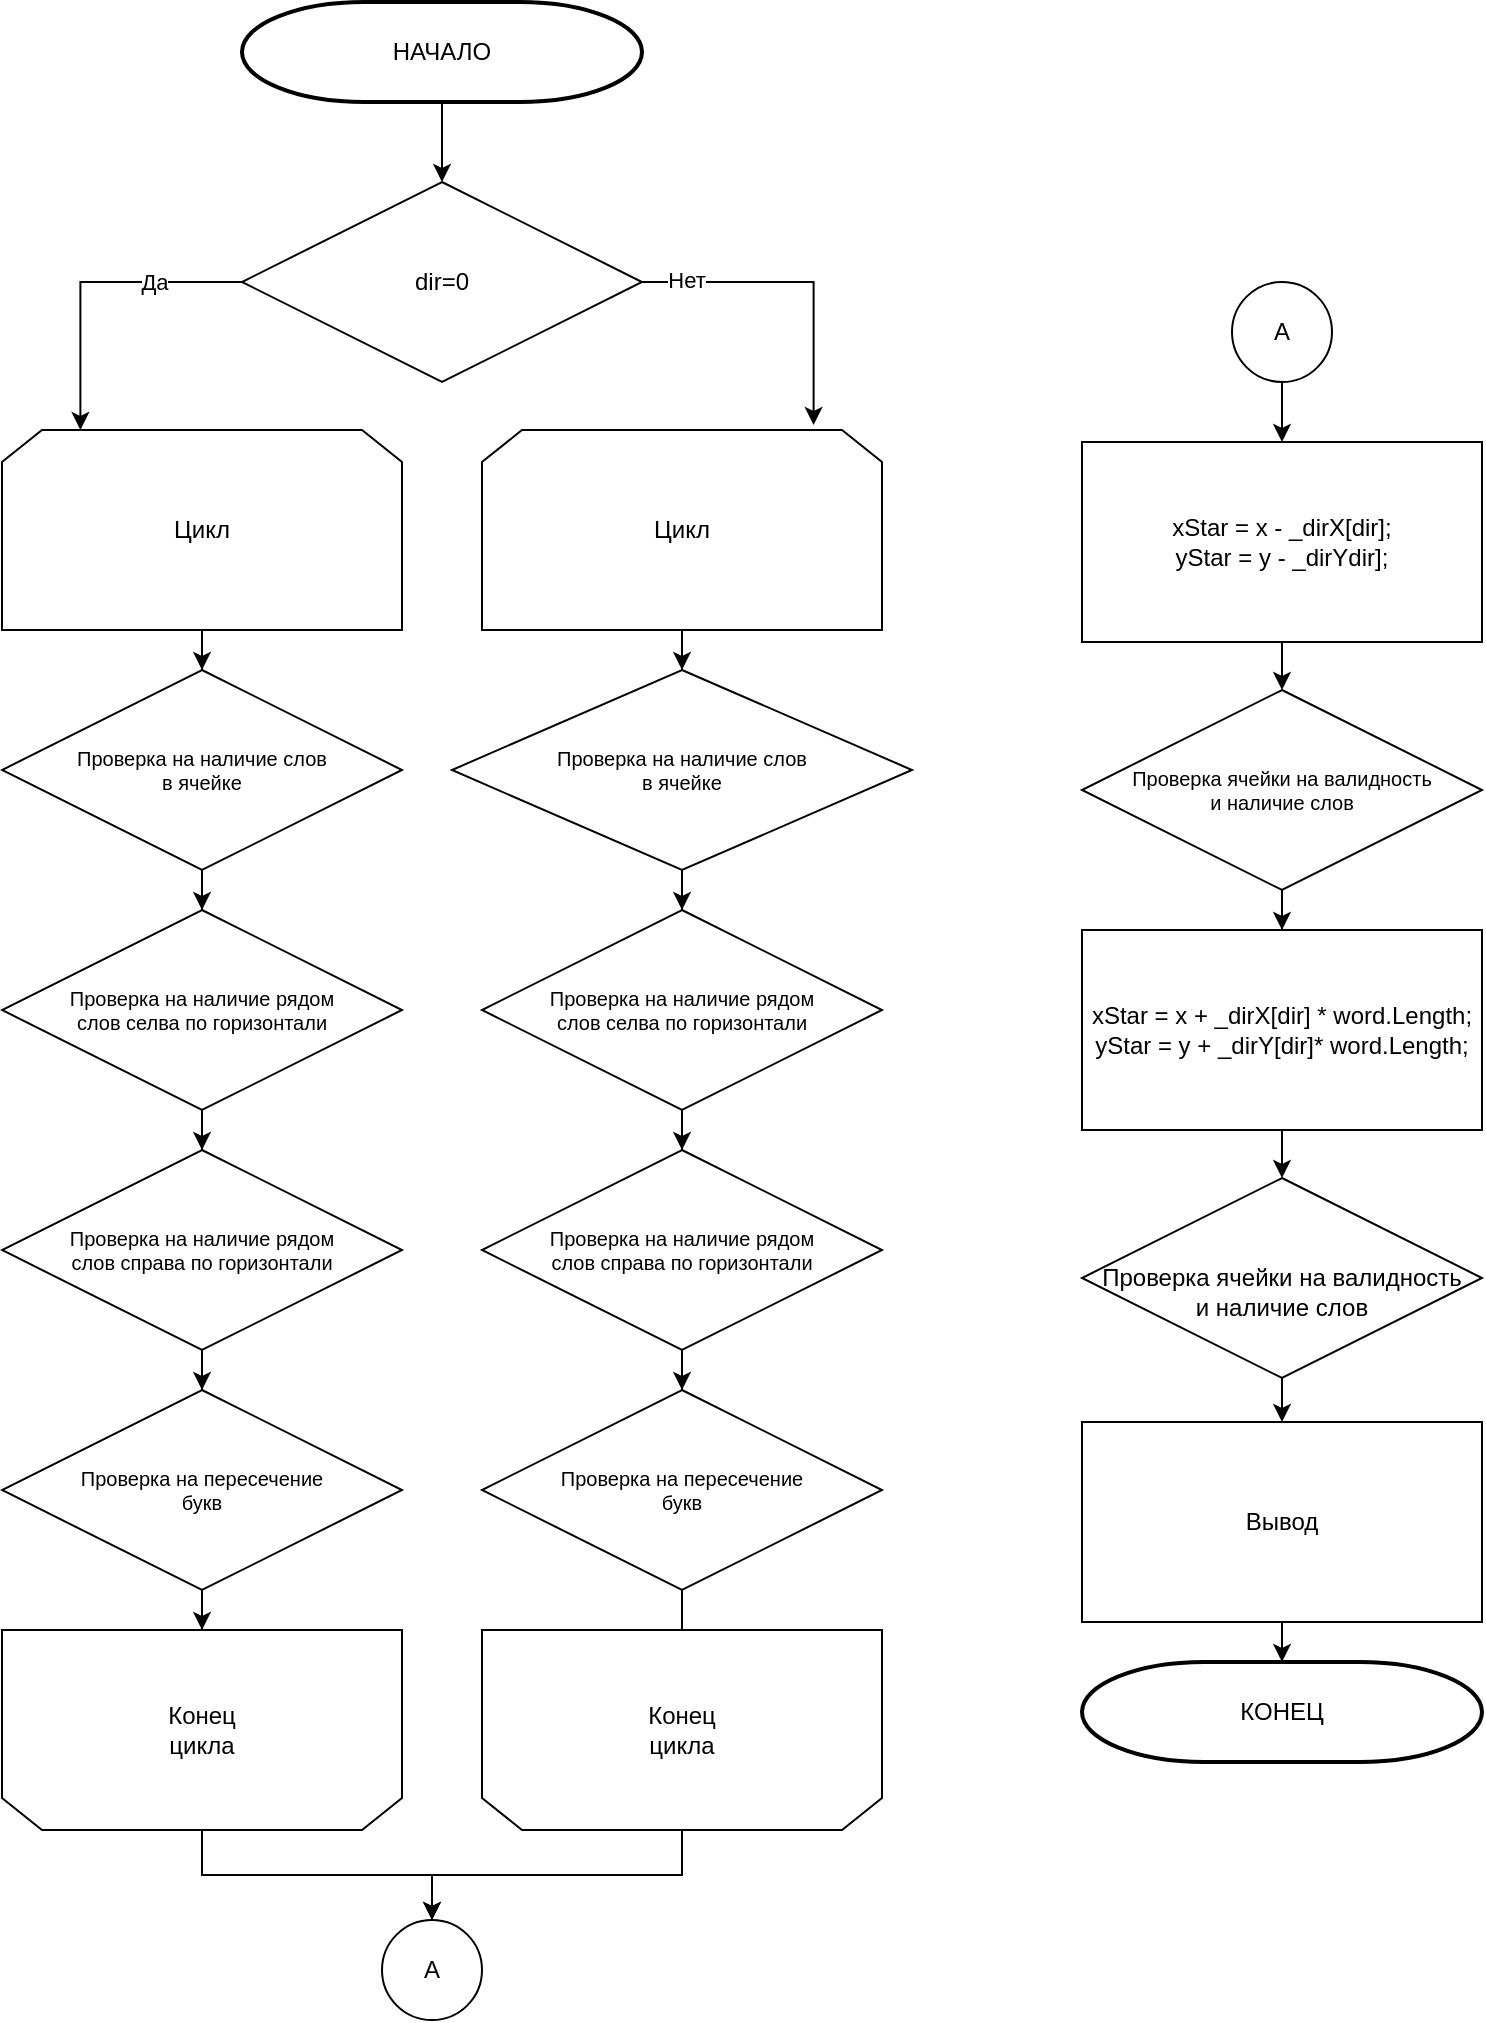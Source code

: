 <mxfile version="15.9.6" type="github">
  <diagram id="C5RBs43oDa-KdzZeNtuy" name="Page-1">
    <mxGraphModel dx="1422" dy="744" grid="1" gridSize="10" guides="1" tooltips="1" connect="1" arrows="1" fold="1" page="1" pageScale="1" pageWidth="827" pageHeight="1169" math="0" shadow="0">
      <root>
        <mxCell id="WIyWlLk6GJQsqaUBKTNV-0" />
        <mxCell id="WIyWlLk6GJQsqaUBKTNV-1" parent="WIyWlLk6GJQsqaUBKTNV-0" />
        <mxCell id="KjuugzSMr7blK7oFbPG1-16" value="" style="edgeStyle=orthogonalEdgeStyle;rounded=0;orthogonalLoop=1;jettySize=auto;html=1;" parent="WIyWlLk6GJQsqaUBKTNV-1" source="KjuugzSMr7blK7oFbPG1-12" target="KjuugzSMr7blK7oFbPG1-14" edge="1">
          <mxGeometry relative="1" as="geometry" />
        </mxCell>
        <mxCell id="KjuugzSMr7blK7oFbPG1-12" value="НАЧАЛО" style="strokeWidth=2;html=1;shape=mxgraph.flowchart.terminator;whiteSpace=wrap;" parent="WIyWlLk6GJQsqaUBKTNV-1" vertex="1">
          <mxGeometry x="280" y="210" width="200" height="50" as="geometry" />
        </mxCell>
        <mxCell id="KjuugzSMr7blK7oFbPG1-18" style="edgeStyle=orthogonalEdgeStyle;rounded=0;orthogonalLoop=1;jettySize=auto;html=1;entryX=0.196;entryY=0;entryDx=0;entryDy=0;entryPerimeter=0;" parent="WIyWlLk6GJQsqaUBKTNV-1" source="KjuugzSMr7blK7oFbPG1-14" target="KjuugzSMr7blK7oFbPG1-15" edge="1">
          <mxGeometry relative="1" as="geometry">
            <Array as="points">
              <mxPoint x="199" y="350" />
            </Array>
          </mxGeometry>
        </mxCell>
        <mxCell id="KjuugzSMr7blK7oFbPG1-19" value="&lt;div&gt;Да&lt;/div&gt;" style="edgeLabel;html=1;align=center;verticalAlign=middle;resizable=0;points=[];" parent="KjuugzSMr7blK7oFbPG1-18" vertex="1" connectable="0">
          <mxGeometry x="-0.424" relative="1" as="geometry">
            <mxPoint as="offset" />
          </mxGeometry>
        </mxCell>
        <mxCell id="KjuugzSMr7blK7oFbPG1-49" style="edgeStyle=orthogonalEdgeStyle;rounded=0;orthogonalLoop=1;jettySize=auto;html=1;entryX=0.829;entryY=-0.025;entryDx=0;entryDy=0;entryPerimeter=0;" parent="WIyWlLk6GJQsqaUBKTNV-1" source="KjuugzSMr7blK7oFbPG1-14" target="KjuugzSMr7blK7oFbPG1-36" edge="1">
          <mxGeometry relative="1" as="geometry">
            <Array as="points">
              <mxPoint x="566" y="350" />
            </Array>
          </mxGeometry>
        </mxCell>
        <mxCell id="KjuugzSMr7blK7oFbPG1-50" value="Нет" style="edgeLabel;html=1;align=center;verticalAlign=middle;resizable=0;points=[];" parent="KjuugzSMr7blK7oFbPG1-49" vertex="1" connectable="0">
          <mxGeometry x="-0.717" y="1" relative="1" as="geometry">
            <mxPoint x="-1" as="offset" />
          </mxGeometry>
        </mxCell>
        <mxCell id="KjuugzSMr7blK7oFbPG1-14" value="dir=0" style="rhombus;whiteSpace=wrap;html=1;" parent="WIyWlLk6GJQsqaUBKTNV-1" vertex="1">
          <mxGeometry x="280" y="300" width="200" height="100" as="geometry" />
        </mxCell>
        <mxCell id="KjuugzSMr7blK7oFbPG1-21" value="" style="edgeStyle=orthogonalEdgeStyle;rounded=0;orthogonalLoop=1;jettySize=auto;html=1;" parent="WIyWlLk6GJQsqaUBKTNV-1" source="KjuugzSMr7blK7oFbPG1-15" target="KjuugzSMr7blK7oFbPG1-20" edge="1">
          <mxGeometry relative="1" as="geometry" />
        </mxCell>
        <mxCell id="KjuugzSMr7blK7oFbPG1-15" value="Цикл" style="shape=loopLimit;whiteSpace=wrap;html=1;" parent="WIyWlLk6GJQsqaUBKTNV-1" vertex="1">
          <mxGeometry x="160" y="424" width="200" height="100" as="geometry" />
        </mxCell>
        <mxCell id="KjuugzSMr7blK7oFbPG1-26" value="" style="edgeStyle=orthogonalEdgeStyle;rounded=0;orthogonalLoop=1;jettySize=auto;html=1;" parent="WIyWlLk6GJQsqaUBKTNV-1" source="KjuugzSMr7blK7oFbPG1-20" target="KjuugzSMr7blK7oFbPG1-22" edge="1">
          <mxGeometry relative="1" as="geometry" />
        </mxCell>
        <mxCell id="KjuugzSMr7blK7oFbPG1-20" value="&lt;div style=&quot;font-size: 10px&quot;&gt;&lt;font style=&quot;font-size: 10px&quot;&gt;Проверка на наличие слов&lt;/font&gt;&lt;/div&gt;&lt;div style=&quot;font-size: 10px&quot;&gt;&lt;font style=&quot;font-size: 10px&quot;&gt;в ячейке&lt;br&gt;&lt;/font&gt;&lt;/div&gt;" style="rhombus;whiteSpace=wrap;html=1;" parent="WIyWlLk6GJQsqaUBKTNV-1" vertex="1">
          <mxGeometry x="160" y="544" width="200" height="100" as="geometry" />
        </mxCell>
        <mxCell id="KjuugzSMr7blK7oFbPG1-27" value="" style="edgeStyle=orthogonalEdgeStyle;rounded=0;orthogonalLoop=1;jettySize=auto;html=1;" parent="WIyWlLk6GJQsqaUBKTNV-1" source="KjuugzSMr7blK7oFbPG1-22" target="KjuugzSMr7blK7oFbPG1-23" edge="1">
          <mxGeometry relative="1" as="geometry" />
        </mxCell>
        <mxCell id="KjuugzSMr7blK7oFbPG1-22" value="&lt;div style=&quot;font-size: 10px&quot;&gt;&lt;font style=&quot;font-size: 10px&quot;&gt;Проверка на наличие рядом&lt;/font&gt;&lt;/div&gt;&lt;div style=&quot;font-size: 10px&quot;&gt;&lt;font style=&quot;font-size: 10px&quot;&gt;слов селва по горизонтали&lt;br&gt;&lt;/font&gt;&lt;/div&gt;" style="rhombus;whiteSpace=wrap;html=1;" parent="WIyWlLk6GJQsqaUBKTNV-1" vertex="1">
          <mxGeometry x="160" y="664" width="200" height="100" as="geometry" />
        </mxCell>
        <mxCell id="KjuugzSMr7blK7oFbPG1-29" value="" style="edgeStyle=orthogonalEdgeStyle;rounded=0;orthogonalLoop=1;jettySize=auto;html=1;" parent="WIyWlLk6GJQsqaUBKTNV-1" source="KjuugzSMr7blK7oFbPG1-23" target="KjuugzSMr7blK7oFbPG1-28" edge="1">
          <mxGeometry relative="1" as="geometry" />
        </mxCell>
        <mxCell id="KjuugzSMr7blK7oFbPG1-23" value="&lt;div style=&quot;font-size: 10px&quot;&gt;&lt;font style=&quot;font-size: 10px&quot;&gt;Проверка на наличие рядом&lt;/font&gt;&lt;/div&gt;&lt;div style=&quot;font-size: 10px&quot;&gt;&lt;font style=&quot;font-size: 10px&quot;&gt;слов справа по горизонтали&lt;br&gt;&lt;/font&gt;&lt;/div&gt;" style="rhombus;whiteSpace=wrap;html=1;" parent="WIyWlLk6GJQsqaUBKTNV-1" vertex="1">
          <mxGeometry x="160" y="784" width="200" height="100" as="geometry" />
        </mxCell>
        <mxCell id="KjuugzSMr7blK7oFbPG1-31" value="" style="edgeStyle=orthogonalEdgeStyle;rounded=0;orthogonalLoop=1;jettySize=auto;html=1;" parent="WIyWlLk6GJQsqaUBKTNV-1" source="KjuugzSMr7blK7oFbPG1-28" target="KjuugzSMr7blK7oFbPG1-30" edge="1">
          <mxGeometry relative="1" as="geometry" />
        </mxCell>
        <mxCell id="KjuugzSMr7blK7oFbPG1-28" value="&lt;div style=&quot;font-size: 10px&quot;&gt;&lt;font style=&quot;font-size: 10px&quot;&gt;Проверка на пересечение&lt;/font&gt;&lt;/div&gt;&lt;div style=&quot;font-size: 10px&quot;&gt;&lt;font style=&quot;font-size: 10px&quot;&gt;букв&lt;br&gt;&lt;/font&gt;&lt;/div&gt;" style="rhombus;whiteSpace=wrap;html=1;" parent="WIyWlLk6GJQsqaUBKTNV-1" vertex="1">
          <mxGeometry x="160" y="904" width="200" height="100" as="geometry" />
        </mxCell>
        <mxCell id="KjuugzSMr7blK7oFbPG1-52" style="edgeStyle=orthogonalEdgeStyle;rounded=0;orthogonalLoop=1;jettySize=auto;html=1;entryX=0.5;entryY=0;entryDx=0;entryDy=0;" parent="WIyWlLk6GJQsqaUBKTNV-1" source="KjuugzSMr7blK7oFbPG1-30" target="KjuugzSMr7blK7oFbPG1-51" edge="1">
          <mxGeometry relative="1" as="geometry" />
        </mxCell>
        <mxCell id="KjuugzSMr7blK7oFbPG1-30" value="" style="shape=loopLimit;whiteSpace=wrap;html=1;rotation=-180;" parent="WIyWlLk6GJQsqaUBKTNV-1" vertex="1">
          <mxGeometry x="160" y="1024" width="200" height="100" as="geometry" />
        </mxCell>
        <mxCell id="KjuugzSMr7blK7oFbPG1-32" value="Конец цикла" style="text;html=1;strokeColor=none;fillColor=none;align=center;verticalAlign=middle;whiteSpace=wrap;rounded=0;" parent="WIyWlLk6GJQsqaUBKTNV-1" vertex="1">
          <mxGeometry x="230" y="1059" width="60" height="30" as="geometry" />
        </mxCell>
        <mxCell id="KjuugzSMr7blK7oFbPG1-35" value="" style="edgeStyle=orthogonalEdgeStyle;rounded=0;orthogonalLoop=1;jettySize=auto;html=1;" parent="WIyWlLk6GJQsqaUBKTNV-1" source="KjuugzSMr7blK7oFbPG1-36" target="KjuugzSMr7blK7oFbPG1-38" edge="1">
          <mxGeometry relative="1" as="geometry" />
        </mxCell>
        <mxCell id="KjuugzSMr7blK7oFbPG1-36" value="Цикл" style="shape=loopLimit;whiteSpace=wrap;html=1;" parent="WIyWlLk6GJQsqaUBKTNV-1" vertex="1">
          <mxGeometry x="400" y="424" width="200" height="100" as="geometry" />
        </mxCell>
        <mxCell id="gd_nXKaenAynqCO1Dm-4-2" value="" style="edgeStyle=orthogonalEdgeStyle;rounded=0;orthogonalLoop=1;jettySize=auto;html=1;fontSize=10;" edge="1" parent="WIyWlLk6GJQsqaUBKTNV-1" source="KjuugzSMr7blK7oFbPG1-38" target="KjuugzSMr7blK7oFbPG1-40">
          <mxGeometry relative="1" as="geometry" />
        </mxCell>
        <mxCell id="KjuugzSMr7blK7oFbPG1-38" value="&lt;div style=&quot;font-size: 10px&quot;&gt;&lt;font style=&quot;font-size: 10px&quot;&gt;Проверка на наличие слов&lt;/font&gt;&lt;/div&gt;&lt;div style=&quot;font-size: 10px&quot;&gt;&lt;font style=&quot;font-size: 10px&quot;&gt;в ячейке&lt;br&gt;&lt;/font&gt;&lt;/div&gt;" style="rhombus;whiteSpace=wrap;html=1;" parent="WIyWlLk6GJQsqaUBKTNV-1" vertex="1">
          <mxGeometry x="385" y="544" width="230" height="100" as="geometry" />
        </mxCell>
        <mxCell id="gd_nXKaenAynqCO1Dm-4-3" value="" style="edgeStyle=orthogonalEdgeStyle;rounded=0;orthogonalLoop=1;jettySize=auto;html=1;fontSize=10;" edge="1" parent="WIyWlLk6GJQsqaUBKTNV-1" source="KjuugzSMr7blK7oFbPG1-40" target="KjuugzSMr7blK7oFbPG1-42">
          <mxGeometry relative="1" as="geometry" />
        </mxCell>
        <mxCell id="KjuugzSMr7blK7oFbPG1-40" value="&lt;div style=&quot;font-size: 10px&quot;&gt;&lt;font style=&quot;font-size: 10px&quot;&gt;Проверка на наличие рядом&lt;/font&gt;&lt;/div&gt;&lt;div style=&quot;font-size: 10px&quot;&gt;&lt;font style=&quot;font-size: 10px&quot;&gt;слов селва по горизонтали&lt;br&gt;&lt;/font&gt;&lt;/div&gt;" style="rhombus;whiteSpace=wrap;html=1;" parent="WIyWlLk6GJQsqaUBKTNV-1" vertex="1">
          <mxGeometry x="400" y="664" width="200" height="100" as="geometry" />
        </mxCell>
        <mxCell id="gd_nXKaenAynqCO1Dm-4-4" value="" style="edgeStyle=orthogonalEdgeStyle;rounded=0;orthogonalLoop=1;jettySize=auto;html=1;fontSize=10;" edge="1" parent="WIyWlLk6GJQsqaUBKTNV-1" source="KjuugzSMr7blK7oFbPG1-42" target="KjuugzSMr7blK7oFbPG1-44">
          <mxGeometry relative="1" as="geometry" />
        </mxCell>
        <mxCell id="KjuugzSMr7blK7oFbPG1-42" value="&lt;div style=&quot;font-size: 10px&quot;&gt;&lt;font style=&quot;font-size: 10px&quot;&gt;Проверка на наличие рядом&lt;/font&gt;&lt;/div&gt;&lt;div style=&quot;font-size: 10px&quot;&gt;&lt;font style=&quot;font-size: 10px&quot;&gt;слов справа по горизонтали&lt;br&gt;&lt;/font&gt;&lt;/div&gt;" style="rhombus;whiteSpace=wrap;html=1;" parent="WIyWlLk6GJQsqaUBKTNV-1" vertex="1">
          <mxGeometry x="400" y="784" width="200" height="100" as="geometry" />
        </mxCell>
        <mxCell id="gd_nXKaenAynqCO1Dm-4-5" value="" style="edgeStyle=orthogonalEdgeStyle;rounded=0;orthogonalLoop=1;jettySize=auto;html=1;fontSize=10;" edge="1" parent="WIyWlLk6GJQsqaUBKTNV-1" source="KjuugzSMr7blK7oFbPG1-44" target="KjuugzSMr7blK7oFbPG1-46">
          <mxGeometry relative="1" as="geometry" />
        </mxCell>
        <mxCell id="KjuugzSMr7blK7oFbPG1-44" value="&lt;div style=&quot;font-size: 10px&quot;&gt;&lt;font style=&quot;font-size: 10px&quot;&gt;Проверка на пересечение&lt;/font&gt;&lt;/div&gt;&lt;div style=&quot;font-size: 10px&quot;&gt;&lt;font style=&quot;font-size: 10px&quot;&gt;букв&lt;br&gt;&lt;/font&gt;&lt;/div&gt;" style="rhombus;whiteSpace=wrap;html=1;" parent="WIyWlLk6GJQsqaUBKTNV-1" vertex="1">
          <mxGeometry x="400" y="904" width="200" height="100" as="geometry" />
        </mxCell>
        <mxCell id="KjuugzSMr7blK7oFbPG1-53" style="edgeStyle=orthogonalEdgeStyle;rounded=0;orthogonalLoop=1;jettySize=auto;html=1;" parent="WIyWlLk6GJQsqaUBKTNV-1" source="KjuugzSMr7blK7oFbPG1-45" target="KjuugzSMr7blK7oFbPG1-51" edge="1">
          <mxGeometry relative="1" as="geometry" />
        </mxCell>
        <mxCell id="KjuugzSMr7blK7oFbPG1-45" value="" style="shape=loopLimit;whiteSpace=wrap;html=1;rotation=-180;" parent="WIyWlLk6GJQsqaUBKTNV-1" vertex="1">
          <mxGeometry x="400" y="1024" width="200" height="100" as="geometry" />
        </mxCell>
        <mxCell id="KjuugzSMr7blK7oFbPG1-46" value="Конец цикла" style="text;html=1;strokeColor=none;fillColor=none;align=center;verticalAlign=middle;whiteSpace=wrap;rounded=0;" parent="WIyWlLk6GJQsqaUBKTNV-1" vertex="1">
          <mxGeometry x="470" y="1059" width="60" height="30" as="geometry" />
        </mxCell>
        <mxCell id="KjuugzSMr7blK7oFbPG1-51" value="А" style="ellipse;whiteSpace=wrap;html=1;aspect=fixed;" parent="WIyWlLk6GJQsqaUBKTNV-1" vertex="1">
          <mxGeometry x="350" y="1169" width="50" height="50" as="geometry" />
        </mxCell>
        <mxCell id="KjuugzSMr7blK7oFbPG1-60" value="" style="edgeStyle=orthogonalEdgeStyle;rounded=0;orthogonalLoop=1;jettySize=auto;html=1;" parent="WIyWlLk6GJQsqaUBKTNV-1" source="KjuugzSMr7blK7oFbPG1-54" target="KjuugzSMr7blK7oFbPG1-55" edge="1">
          <mxGeometry relative="1" as="geometry" />
        </mxCell>
        <mxCell id="KjuugzSMr7blK7oFbPG1-54" value="А" style="ellipse;whiteSpace=wrap;html=1;aspect=fixed;" parent="WIyWlLk6GJQsqaUBKTNV-1" vertex="1">
          <mxGeometry x="775" y="350" width="50" height="50" as="geometry" />
        </mxCell>
        <mxCell id="KjuugzSMr7blK7oFbPG1-64" value="" style="edgeStyle=orthogonalEdgeStyle;rounded=0;orthogonalLoop=1;jettySize=auto;html=1;" parent="WIyWlLk6GJQsqaUBKTNV-1" source="KjuugzSMr7blK7oFbPG1-55" target="KjuugzSMr7blK7oFbPG1-56" edge="1">
          <mxGeometry relative="1" as="geometry" />
        </mxCell>
        <mxCell id="KjuugzSMr7blK7oFbPG1-55" value="&lt;div&gt;xStar = x - _dirX[dir];&lt;/div&gt;&lt;div&gt;yStar = y - _dirYdir];&lt;br&gt;&lt;/div&gt;" style="rounded=0;whiteSpace=wrap;html=1;" parent="WIyWlLk6GJQsqaUBKTNV-1" vertex="1">
          <mxGeometry x="700" y="430" width="200" height="100" as="geometry" />
        </mxCell>
        <mxCell id="KjuugzSMr7blK7oFbPG1-65" value="" style="edgeStyle=orthogonalEdgeStyle;rounded=0;orthogonalLoop=1;jettySize=auto;html=1;" parent="WIyWlLk6GJQsqaUBKTNV-1" source="KjuugzSMr7blK7oFbPG1-56" target="KjuugzSMr7blK7oFbPG1-57" edge="1">
          <mxGeometry relative="1" as="geometry" />
        </mxCell>
        <mxCell id="KjuugzSMr7blK7oFbPG1-56" value="&lt;div style=&quot;font-size: 10px&quot;&gt;&lt;font style=&quot;font-size: 10px&quot;&gt;Проверка ячейки на валидность&lt;/font&gt;&lt;/div&gt;&lt;div style=&quot;font-size: 10px&quot;&gt;&lt;font style=&quot;font-size: 10px&quot;&gt;и наличие слов&lt;br&gt;&lt;/font&gt;&lt;/div&gt;" style="rhombus;whiteSpace=wrap;html=1;" parent="WIyWlLk6GJQsqaUBKTNV-1" vertex="1">
          <mxGeometry x="700" y="554" width="200" height="100" as="geometry" />
        </mxCell>
        <mxCell id="KjuugzSMr7blK7oFbPG1-66" value="" style="edgeStyle=orthogonalEdgeStyle;rounded=0;orthogonalLoop=1;jettySize=auto;html=1;" parent="WIyWlLk6GJQsqaUBKTNV-1" source="KjuugzSMr7blK7oFbPG1-57" target="KjuugzSMr7blK7oFbPG1-58" edge="1">
          <mxGeometry relative="1" as="geometry" />
        </mxCell>
        <mxCell id="KjuugzSMr7blK7oFbPG1-57" value="&lt;br&gt;&lt;div&gt;xStar = x + _dirX[dir] * word.Length;&lt;/div&gt;&lt;div&gt;yStar = y + _dirY[dir]* word.Length;&lt;br&gt;&lt;/div&gt;&lt;br&gt;" style="rounded=0;whiteSpace=wrap;html=1;" parent="WIyWlLk6GJQsqaUBKTNV-1" vertex="1">
          <mxGeometry x="700" y="674" width="200" height="100" as="geometry" />
        </mxCell>
        <mxCell id="KjuugzSMr7blK7oFbPG1-68" value="" style="edgeStyle=orthogonalEdgeStyle;rounded=0;orthogonalLoop=1;jettySize=auto;html=1;" parent="WIyWlLk6GJQsqaUBKTNV-1" source="KjuugzSMr7blK7oFbPG1-58" target="KjuugzSMr7blK7oFbPG1-59" edge="1">
          <mxGeometry relative="1" as="geometry" />
        </mxCell>
        <mxCell id="KjuugzSMr7blK7oFbPG1-58" value="&lt;br&gt;&lt;div&gt;Проверка ячейки на валидность&lt;/div&gt;&lt;div&gt;и наличие слов&lt;br&gt;&lt;/div&gt;" style="rhombus;whiteSpace=wrap;html=1;" parent="WIyWlLk6GJQsqaUBKTNV-1" vertex="1">
          <mxGeometry x="700" y="798" width="200" height="100" as="geometry" />
        </mxCell>
        <mxCell id="KjuugzSMr7blK7oFbPG1-72" value="" style="edgeStyle=orthogonalEdgeStyle;rounded=0;orthogonalLoop=1;jettySize=auto;html=1;" parent="WIyWlLk6GJQsqaUBKTNV-1" source="KjuugzSMr7blK7oFbPG1-59" target="KjuugzSMr7blK7oFbPG1-69" edge="1">
          <mxGeometry relative="1" as="geometry" />
        </mxCell>
        <mxCell id="KjuugzSMr7blK7oFbPG1-59" value="Вывод" style="rounded=0;whiteSpace=wrap;html=1;" parent="WIyWlLk6GJQsqaUBKTNV-1" vertex="1">
          <mxGeometry x="700" y="920" width="200" height="100" as="geometry" />
        </mxCell>
        <mxCell id="KjuugzSMr7blK7oFbPG1-69" value="КОНЕЦ" style="strokeWidth=2;html=1;shape=mxgraph.flowchart.terminator;whiteSpace=wrap;" parent="WIyWlLk6GJQsqaUBKTNV-1" vertex="1">
          <mxGeometry x="700" y="1040" width="200" height="50" as="geometry" />
        </mxCell>
      </root>
    </mxGraphModel>
  </diagram>
</mxfile>
